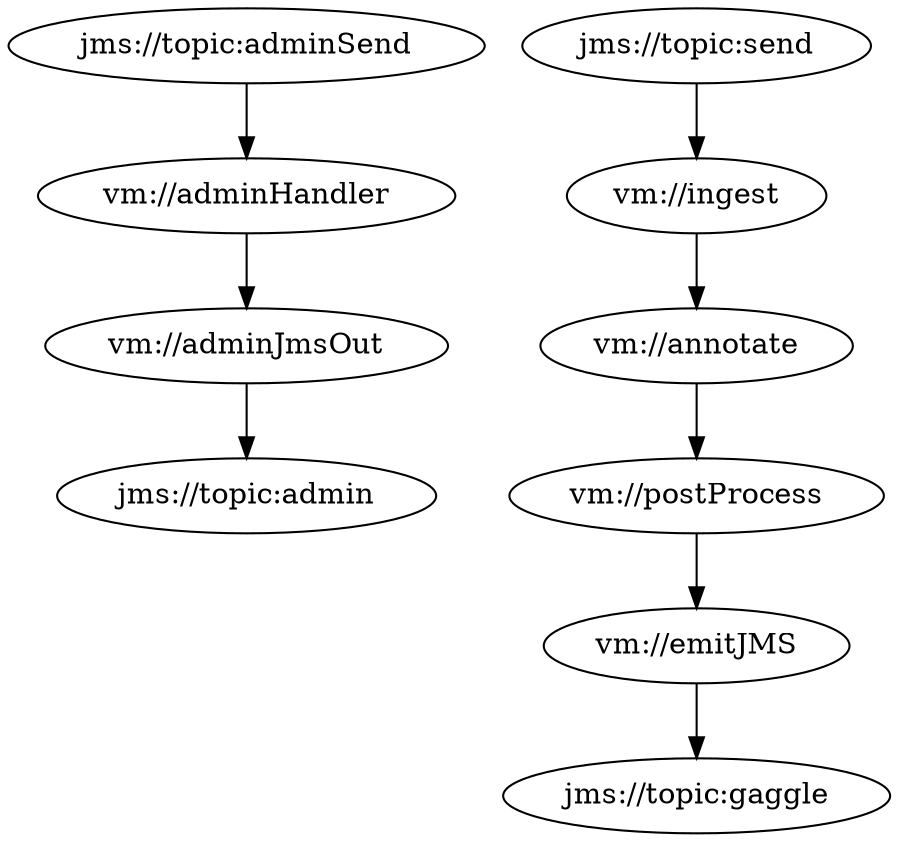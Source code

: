 digraph foo {
  "jms://topic:adminSend"-> "vm://adminHandler";
  "vm://adminHandler"-> "vm://adminJmsOut";
  "vm://adminJmsOut"-> "jms://topic:admin";
  "jms://topic:send"-> "vm://ingest";
  "vm://ingest"-> "vm://annotate";
  "vm://annotate"-> "vm://postProcess";
  "vm://postProcess"-> "vm://emitJMS";
  "vm://emitJMS"-> "jms://topic:gaggle";
}
